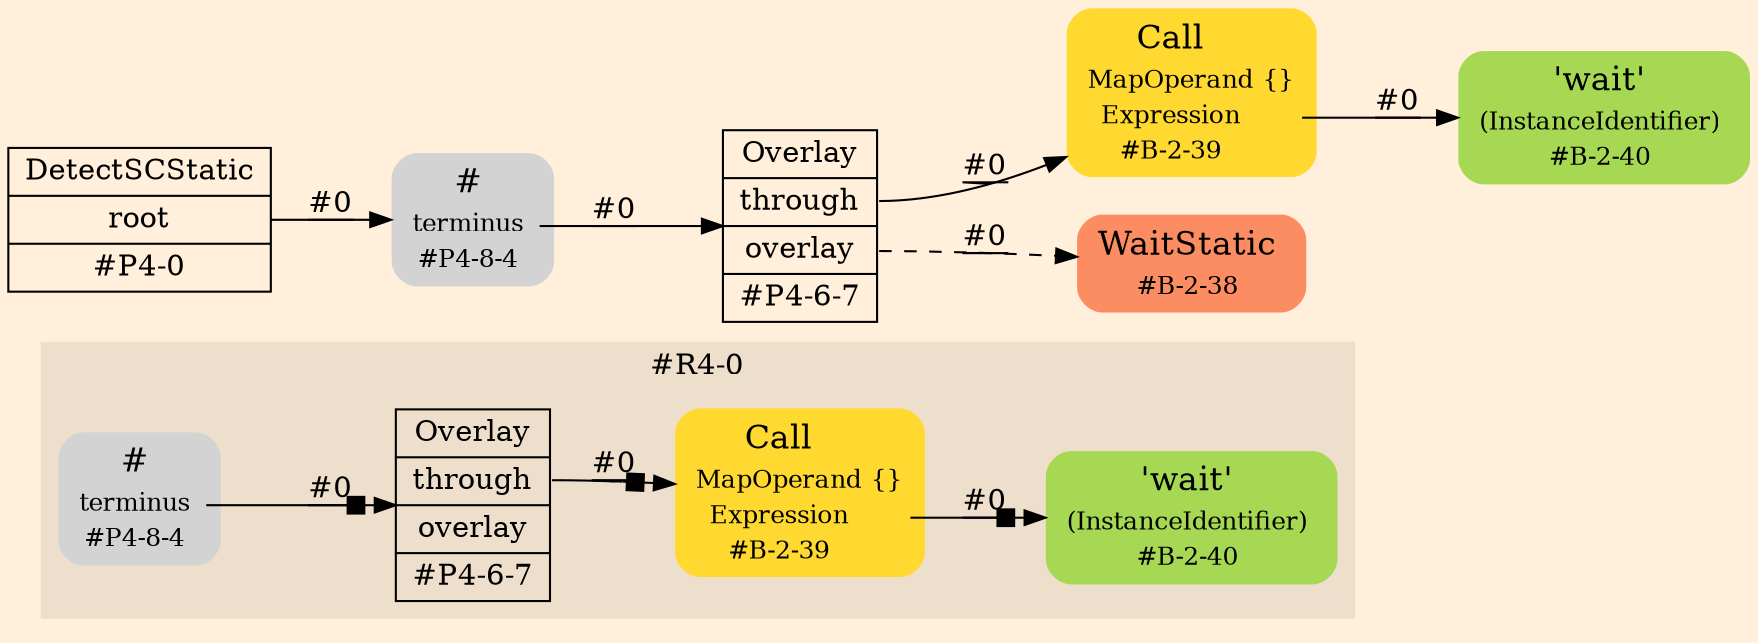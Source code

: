 digraph Inferno {
graph [
    rankdir = "LR"
    bgcolor = antiquewhite1
    color = black
    fontcolor = black
];
node [
];
// -------------------- figure #R4-0 --------------------
subgraph "cluster#R4-0" {
    label = "#R4-0"
    style = "filled"
    color = antiquewhite2
    "#R4-0/#P4-6-7" [
        shape = "record"
        fillcolor = antiquewhite2
        label = "<fixed> Overlay | <port0> through | <port1> overlay | <port2> #P4-6-7"
        style = "filled"
        fontsize = "14"
        color = black
        fontcolor = black
    ];
    
    "#R4-0/#P4-8-4" [
        shape = "plaintext"
        label = <<TABLE BORDER="0" CELLBORDER="0" CELLSPACING="0">
         <TR><TD><FONT POINT-SIZE="16.0">#</FONT></TD><TD></TD></TR>
         <TR><TD>terminus</TD><TD PORT="port0"></TD></TR>
         <TR><TD>#P4-8-4</TD><TD PORT="port1"></TD></TR>
        </TABLE>>
        style = "rounded,filled"
        fontsize = "12"
    ];
    
    "#R4-0/#B-2-40" [
        shape = "plaintext"
        fillcolor = "/set28/5"
        label = <<TABLE BORDER="0" CELLBORDER="0" CELLSPACING="0">
         <TR><TD><FONT POINT-SIZE="16.0">'wait'</FONT></TD><TD></TD></TR>
         <TR><TD>(InstanceIdentifier)</TD><TD PORT="port0"></TD></TR>
         <TR><TD>#B-2-40</TD><TD PORT="port1"></TD></TR>
        </TABLE>>
        style = "rounded,filled"
        fontsize = "12"
    ];
    
    "#R4-0/#B-2-39" [
        shape = "plaintext"
        fillcolor = "/set28/6"
        label = <<TABLE BORDER="0" CELLBORDER="0" CELLSPACING="0">
         <TR><TD><FONT POINT-SIZE="16.0">Call</FONT></TD><TD></TD></TR>
         <TR><TD>MapOperand</TD><TD PORT="port0">{}</TD></TR>
         <TR><TD>Expression</TD><TD PORT="port1"></TD></TR>
         <TR><TD>#B-2-39</TD><TD PORT="port2"></TD></TR>
        </TABLE>>
        style = "rounded,filled"
        fontsize = "12"
    ];
    
}


// -------------------- transformation figure --------------------
"CR#P4-0" [
    shape = "record"
    fillcolor = antiquewhite1
    label = "<fixed> DetectSCStatic | <port0> root | <port1> #P4-0"
    style = "filled"
    fontsize = "14"
    color = black
    fontcolor = black
];

"#P4-8-4" [
    shape = "plaintext"
    label = <<TABLE BORDER="0" CELLBORDER="0" CELLSPACING="0">
     <TR><TD><FONT POINT-SIZE="16.0">#</FONT></TD><TD></TD></TR>
     <TR><TD>terminus</TD><TD PORT="port0"></TD></TR>
     <TR><TD>#P4-8-4</TD><TD PORT="port1"></TD></TR>
    </TABLE>>
    style = "rounded,filled"
    fontsize = "12"
];

"#P4-6-7" [
    shape = "record"
    fillcolor = antiquewhite1
    label = "<fixed> Overlay | <port0> through | <port1> overlay | <port2> #P4-6-7"
    style = "filled"
    fontsize = "14"
    color = black
    fontcolor = black
];

"#B-2-39" [
    shape = "plaintext"
    fillcolor = "/set28/6"
    label = <<TABLE BORDER="0" CELLBORDER="0" CELLSPACING="0">
     <TR><TD><FONT POINT-SIZE="16.0">Call</FONT></TD><TD></TD></TR>
     <TR><TD>MapOperand</TD><TD PORT="port0">{}</TD></TR>
     <TR><TD>Expression</TD><TD PORT="port1"></TD></TR>
     <TR><TD>#B-2-39</TD><TD PORT="port2"></TD></TR>
    </TABLE>>
    style = "rounded,filled"
    fontsize = "12"
];

"#B-2-40" [
    shape = "plaintext"
    fillcolor = "/set28/5"
    label = <<TABLE BORDER="0" CELLBORDER="0" CELLSPACING="0">
     <TR><TD><FONT POINT-SIZE="16.0">'wait'</FONT></TD><TD></TD></TR>
     <TR><TD>(InstanceIdentifier)</TD><TD PORT="port0"></TD></TR>
     <TR><TD>#B-2-40</TD><TD PORT="port1"></TD></TR>
    </TABLE>>
    style = "rounded,filled"
    fontsize = "12"
];

"#B-2-38" [
    shape = "plaintext"
    fillcolor = "/set28/2"
    label = <<TABLE BORDER="0" CELLBORDER="0" CELLSPACING="0">
     <TR><TD><FONT POINT-SIZE="16.0">WaitStatic</FONT></TD><TD></TD></TR>
     <TR><TD>#B-2-38</TD><TD PORT="port0"></TD></TR>
    </TABLE>>
    style = "rounded,filled"
    fontsize = "12"
];



// -------------------- links --------------------
// links for block CR#P4-0
"CR#P4-0":port0 -> "#P4-8-4" [
    style="solid"
    label = "#0"
    decorate = true
    color = black
    fontcolor = black
];

// links for block #P4-8-4
"#P4-8-4":port0 -> "#P4-6-7" [
    style="solid"
    label = "#0"
    decorate = true
    color = black
    fontcolor = black
];

// links for block #P4-6-7
"#P4-6-7":port0 -> "#B-2-39" [
    style="solid"
    label = "#0"
    decorate = true
    color = black
    fontcolor = black
];

"#P4-6-7":port1 -> "#B-2-38" [
    style="dashed"
    label = "#0"
    decorate = true
    color = black
    fontcolor = black
];

// links for block #B-2-39
"#B-2-39":port1 -> "#B-2-40" [
    style="solid"
    label = "#0"
    decorate = true
    color = black
    fontcolor = black
];

// links for block #B-2-40
// links for block #B-2-38
// links for block #R4-0/#P4-6-7
"#R4-0/#P4-6-7":port0 -> "#R4-0/#B-2-39" [
    style="solid"
    arrowhead="normalnonebox"
    label = "#0"
    decorate = true
    color = black
    fontcolor = black
];

// links for block #R4-0/#P4-8-4
"#R4-0/#P4-8-4":port0 -> "#R4-0/#P4-6-7" [
    style="solid"
    arrowhead="normalnonebox"
    label = "#0"
    decorate = true
    color = black
    fontcolor = black
];

// links for block #R4-0/#B-2-40
// links for block #R4-0/#B-2-39
"#R4-0/#B-2-39":port1 -> "#R4-0/#B-2-40" [
    style="solid"
    arrowhead="normalnonebox"
    label = "#0"
    decorate = true
    color = black
    fontcolor = black
];

}
